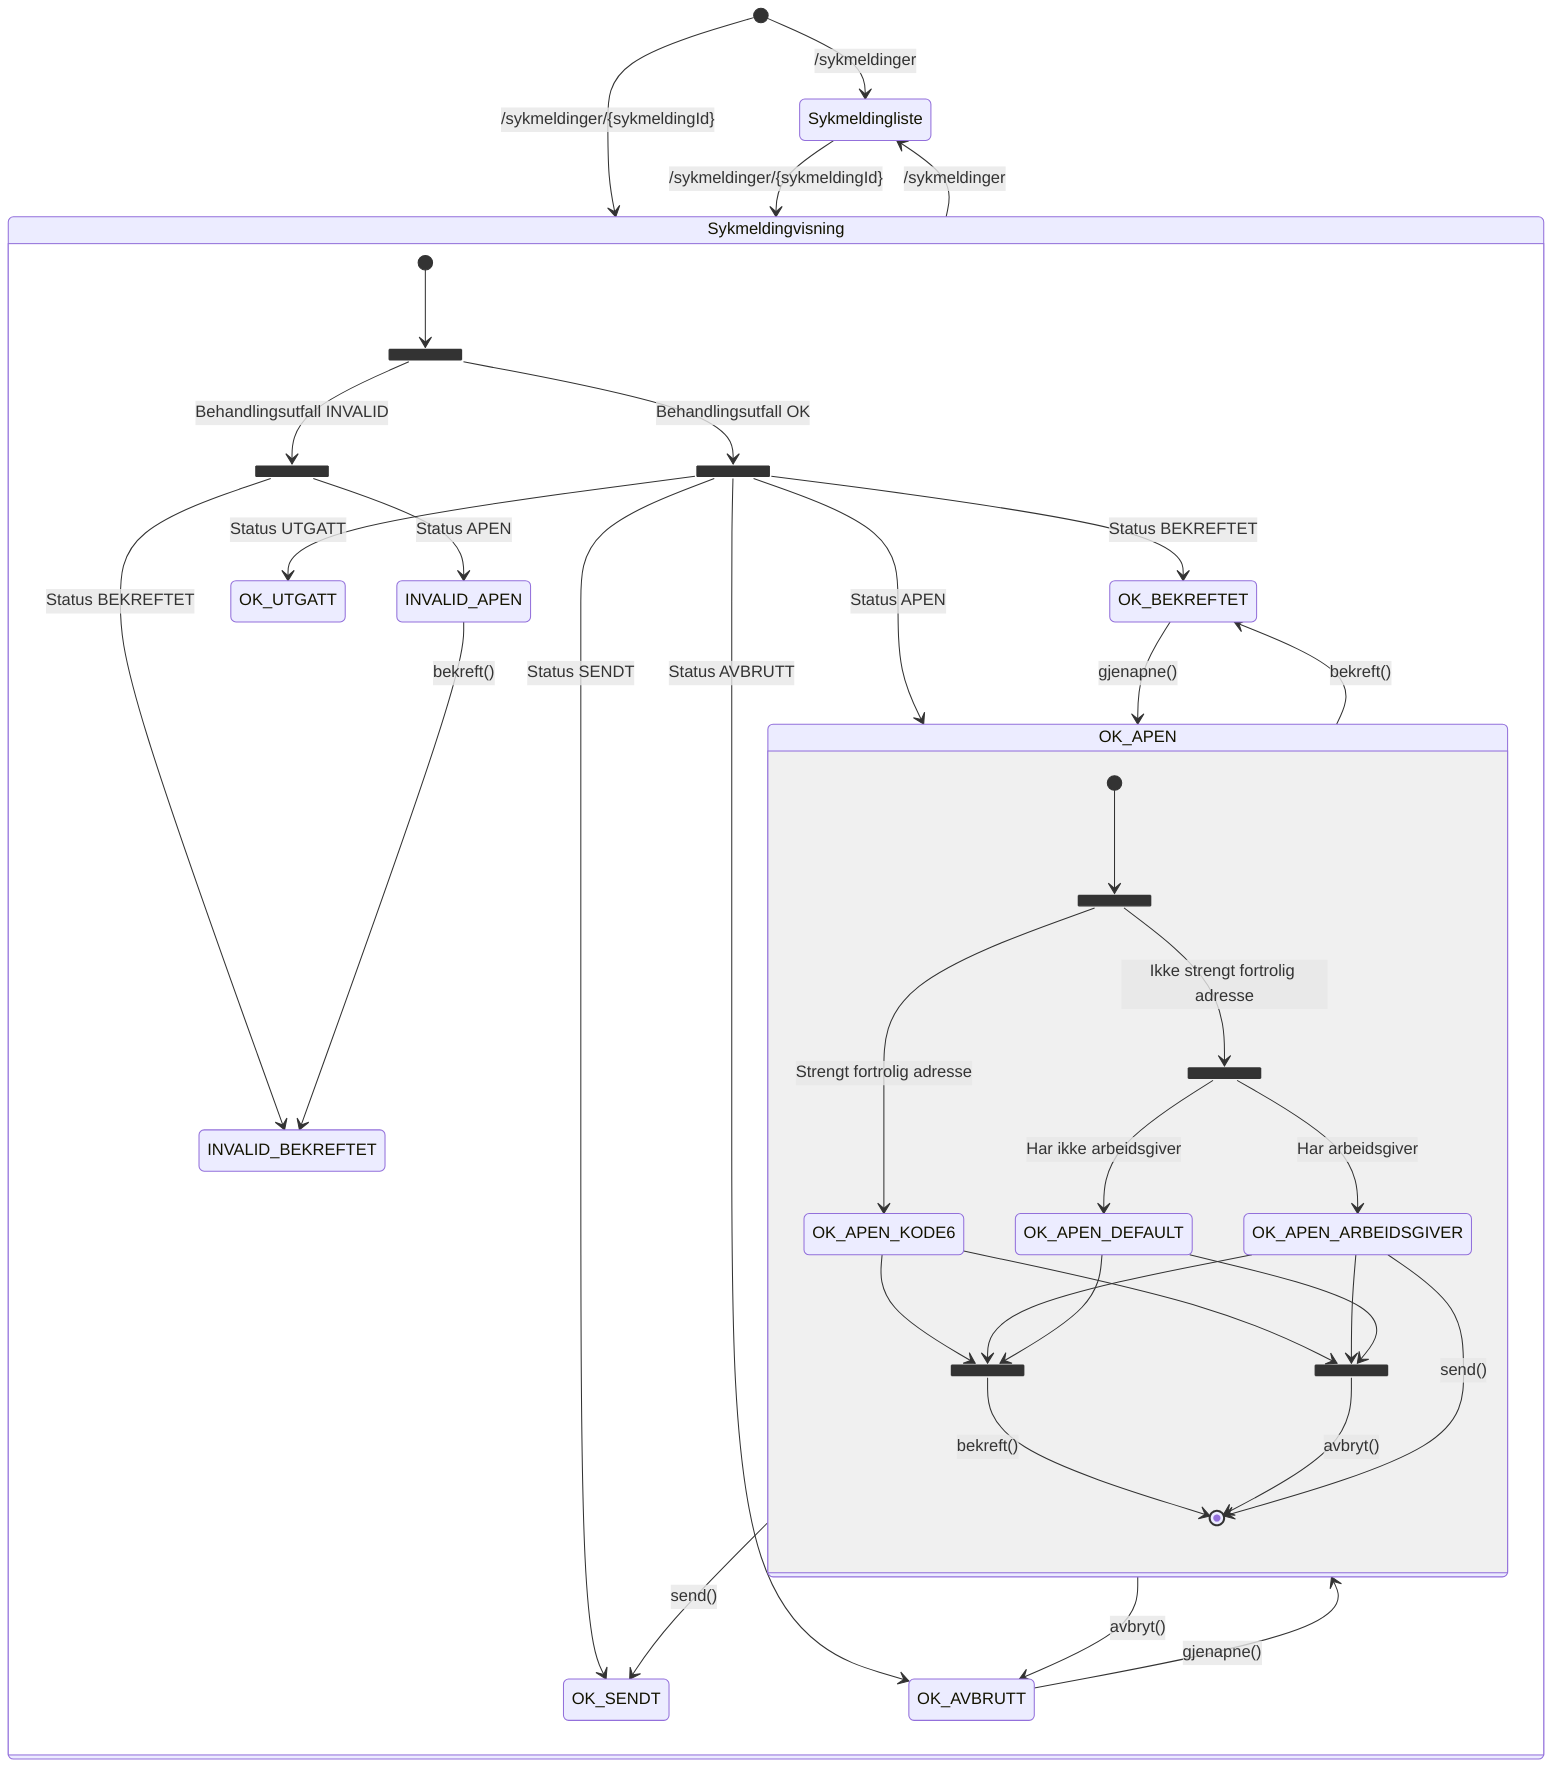 stateDiagram-v2
    [*] --> Sykmeldingliste: /sykmeldinger
    [*] --> Sykmeldingvisning: /sykmeldinger/{sykmeldingId}
    Sykmeldingliste --> Sykmeldingvisning: /sykmeldinger/{sykmeldingId}
    Sykmeldingvisning --> Sykmeldingliste: /sykmeldinger

    state Sykmeldingvisning {
        state BEHANDLINGSUTFALL <<fork>>
        state OK_STATUS <<fork>>
        state INVALID_STATUS <<fork>>

        [*] --> BEHANDLINGSUTFALL
        BEHANDLINGSUTFALL --> OK_STATUS: Behandlingsutfall OK
        BEHANDLINGSUTFALL --> INVALID_STATUS: Behandlingsutfall INVALID

        OK_STATUS --> OK_APEN: Status APEN
        OK_STATUS --> OK_SENDT: Status SENDT
        OK_STATUS --> OK_BEKREFTET: Status BEKREFTET
        OK_STATUS --> OK_AVBRUTT: Status AVBRUTT
        OK_STATUS --> OK_UTGATT: Status UTGATT

        INVALID_STATUS --> INVALID_APEN: Status APEN
        INVALID_STATUS --> INVALID_BEKREFTET: Status BEKREFTET

        OK_BEKREFTET --> OK_APEN: gjenapne()
        OK_AVBRUTT --> OK_APEN: gjenapne()

        OK_APEN --> OK_BEKREFTET: bekreft()
        OK_APEN --> OK_AVBRUTT: avbryt()
        OK_APEN --> OK_SENDT: send()

        INVALID_APEN --> INVALID_BEKREFTET: bekreft()

        state OK_APEN {
            state KODE6 <<fork>>
            state ARBEIDSGIVER <<fork>>
            state BEKREFT <<join>>
            state AVBRYT <<join>>

            [*] --> KODE6
            KODE6 --> OK_APEN_KODE6: Strengt fortrolig adresse
            KODE6 --> ARBEIDSGIVER: Ikke strengt fortrolig adresse

            ARBEIDSGIVER --> OK_APEN_ARBEIDSGIVER: Har arbeidsgiver
            ARBEIDSGIVER --> OK_APEN_DEFAULT: Har ikke arbeidsgiver

            OK_APEN_KODE6 --> BEKREFT
            OK_APEN_ARBEIDSGIVER --> BEKREFT
            OK_APEN_DEFAULT --> BEKREFT

            OK_APEN_KODE6 --> AVBRYT
            OK_APEN_ARBEIDSGIVER --> AVBRYT
            OK_APEN_DEFAULT --> AVBRYT

            BEKREFT --> [*]: bekreft()
            AVBRYT --> [*]: avbryt()
            OK_APEN_ARBEIDSGIVER --> [*]: send()
        }
    }
